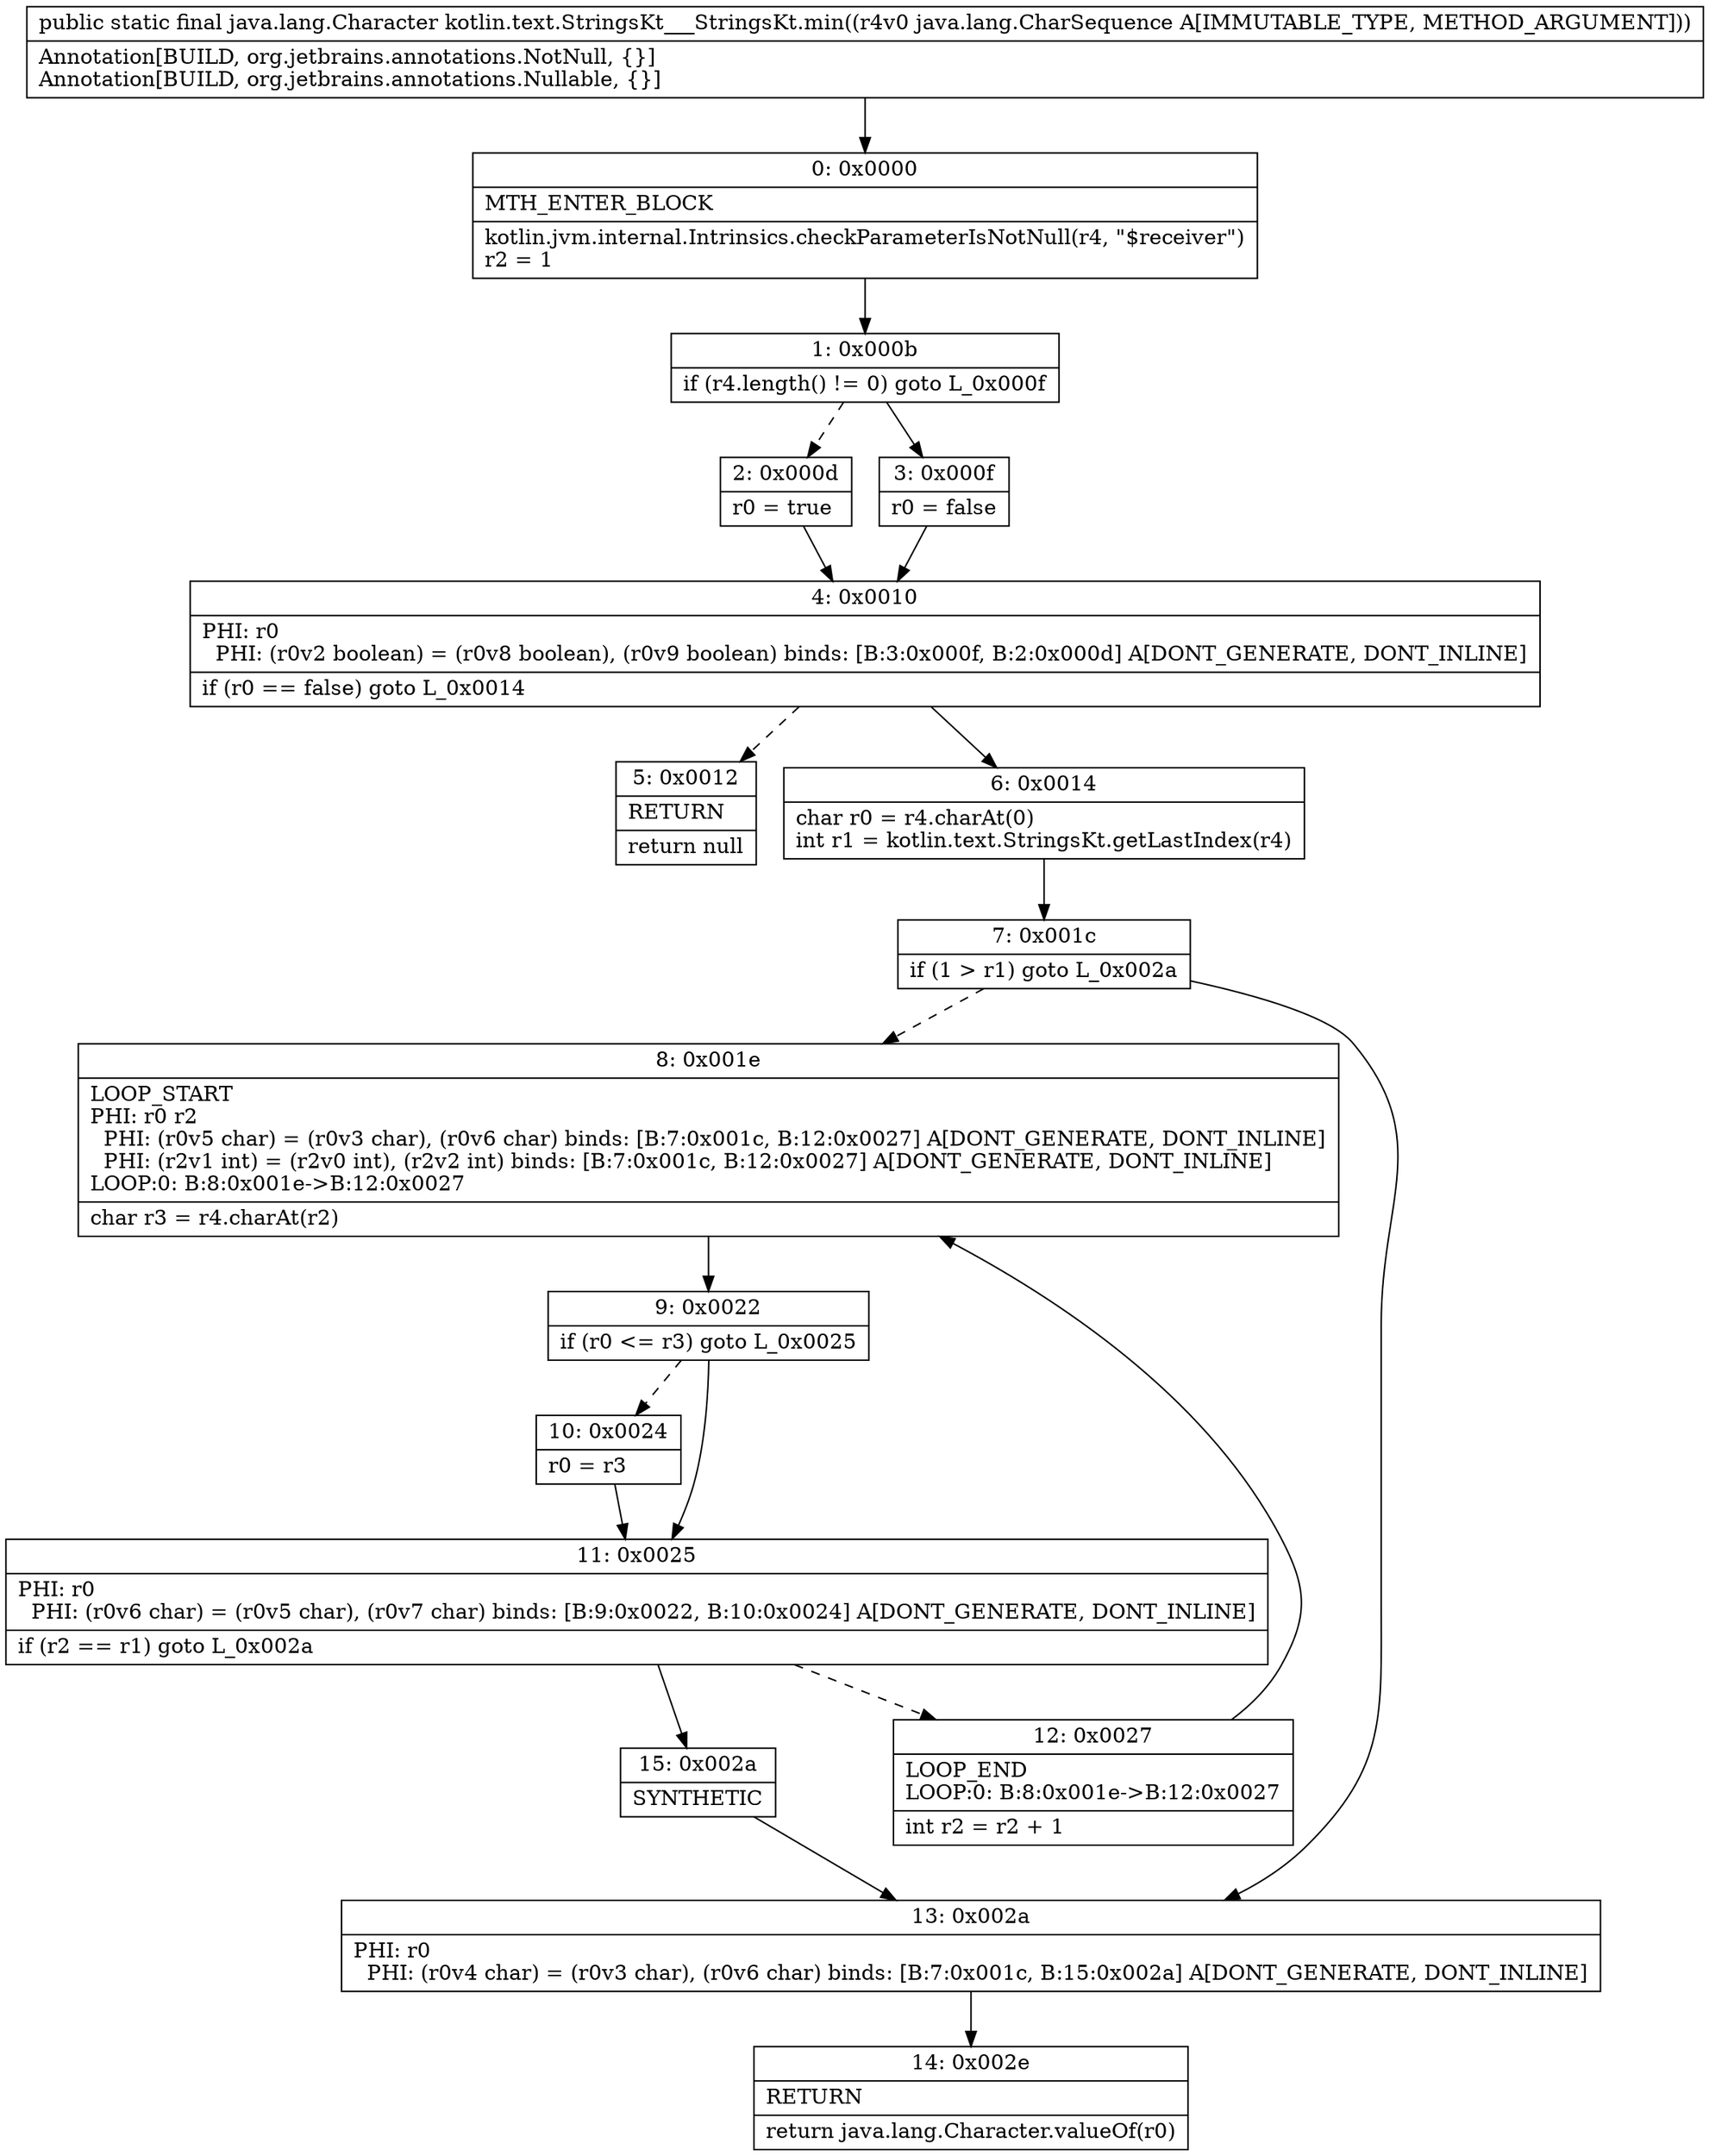 digraph "CFG forkotlin.text.StringsKt___StringsKt.min(Ljava\/lang\/CharSequence;)Ljava\/lang\/Character;" {
Node_0 [shape=record,label="{0\:\ 0x0000|MTH_ENTER_BLOCK\l|kotlin.jvm.internal.Intrinsics.checkParameterIsNotNull(r4, \"$receiver\")\lr2 = 1\l}"];
Node_1 [shape=record,label="{1\:\ 0x000b|if (r4.length() != 0) goto L_0x000f\l}"];
Node_2 [shape=record,label="{2\:\ 0x000d|r0 = true\l}"];
Node_3 [shape=record,label="{3\:\ 0x000f|r0 = false\l}"];
Node_4 [shape=record,label="{4\:\ 0x0010|PHI: r0 \l  PHI: (r0v2 boolean) = (r0v8 boolean), (r0v9 boolean) binds: [B:3:0x000f, B:2:0x000d] A[DONT_GENERATE, DONT_INLINE]\l|if (r0 == false) goto L_0x0014\l}"];
Node_5 [shape=record,label="{5\:\ 0x0012|RETURN\l|return null\l}"];
Node_6 [shape=record,label="{6\:\ 0x0014|char r0 = r4.charAt(0)\lint r1 = kotlin.text.StringsKt.getLastIndex(r4)\l}"];
Node_7 [shape=record,label="{7\:\ 0x001c|if (1 \> r1) goto L_0x002a\l}"];
Node_8 [shape=record,label="{8\:\ 0x001e|LOOP_START\lPHI: r0 r2 \l  PHI: (r0v5 char) = (r0v3 char), (r0v6 char) binds: [B:7:0x001c, B:12:0x0027] A[DONT_GENERATE, DONT_INLINE]\l  PHI: (r2v1 int) = (r2v0 int), (r2v2 int) binds: [B:7:0x001c, B:12:0x0027] A[DONT_GENERATE, DONT_INLINE]\lLOOP:0: B:8:0x001e\-\>B:12:0x0027\l|char r3 = r4.charAt(r2)\l}"];
Node_9 [shape=record,label="{9\:\ 0x0022|if (r0 \<= r3) goto L_0x0025\l}"];
Node_10 [shape=record,label="{10\:\ 0x0024|r0 = r3\l}"];
Node_11 [shape=record,label="{11\:\ 0x0025|PHI: r0 \l  PHI: (r0v6 char) = (r0v5 char), (r0v7 char) binds: [B:9:0x0022, B:10:0x0024] A[DONT_GENERATE, DONT_INLINE]\l|if (r2 == r1) goto L_0x002a\l}"];
Node_12 [shape=record,label="{12\:\ 0x0027|LOOP_END\lLOOP:0: B:8:0x001e\-\>B:12:0x0027\l|int r2 = r2 + 1\l}"];
Node_13 [shape=record,label="{13\:\ 0x002a|PHI: r0 \l  PHI: (r0v4 char) = (r0v3 char), (r0v6 char) binds: [B:7:0x001c, B:15:0x002a] A[DONT_GENERATE, DONT_INLINE]\l}"];
Node_14 [shape=record,label="{14\:\ 0x002e|RETURN\l|return java.lang.Character.valueOf(r0)\l}"];
Node_15 [shape=record,label="{15\:\ 0x002a|SYNTHETIC\l}"];
MethodNode[shape=record,label="{public static final java.lang.Character kotlin.text.StringsKt___StringsKt.min((r4v0 java.lang.CharSequence A[IMMUTABLE_TYPE, METHOD_ARGUMENT]))  | Annotation[BUILD, org.jetbrains.annotations.NotNull, \{\}]\lAnnotation[BUILD, org.jetbrains.annotations.Nullable, \{\}]\l}"];
MethodNode -> Node_0;
Node_0 -> Node_1;
Node_1 -> Node_2[style=dashed];
Node_1 -> Node_3;
Node_2 -> Node_4;
Node_3 -> Node_4;
Node_4 -> Node_5[style=dashed];
Node_4 -> Node_6;
Node_6 -> Node_7;
Node_7 -> Node_8[style=dashed];
Node_7 -> Node_13;
Node_8 -> Node_9;
Node_9 -> Node_10[style=dashed];
Node_9 -> Node_11;
Node_10 -> Node_11;
Node_11 -> Node_12[style=dashed];
Node_11 -> Node_15;
Node_12 -> Node_8;
Node_13 -> Node_14;
Node_15 -> Node_13;
}

